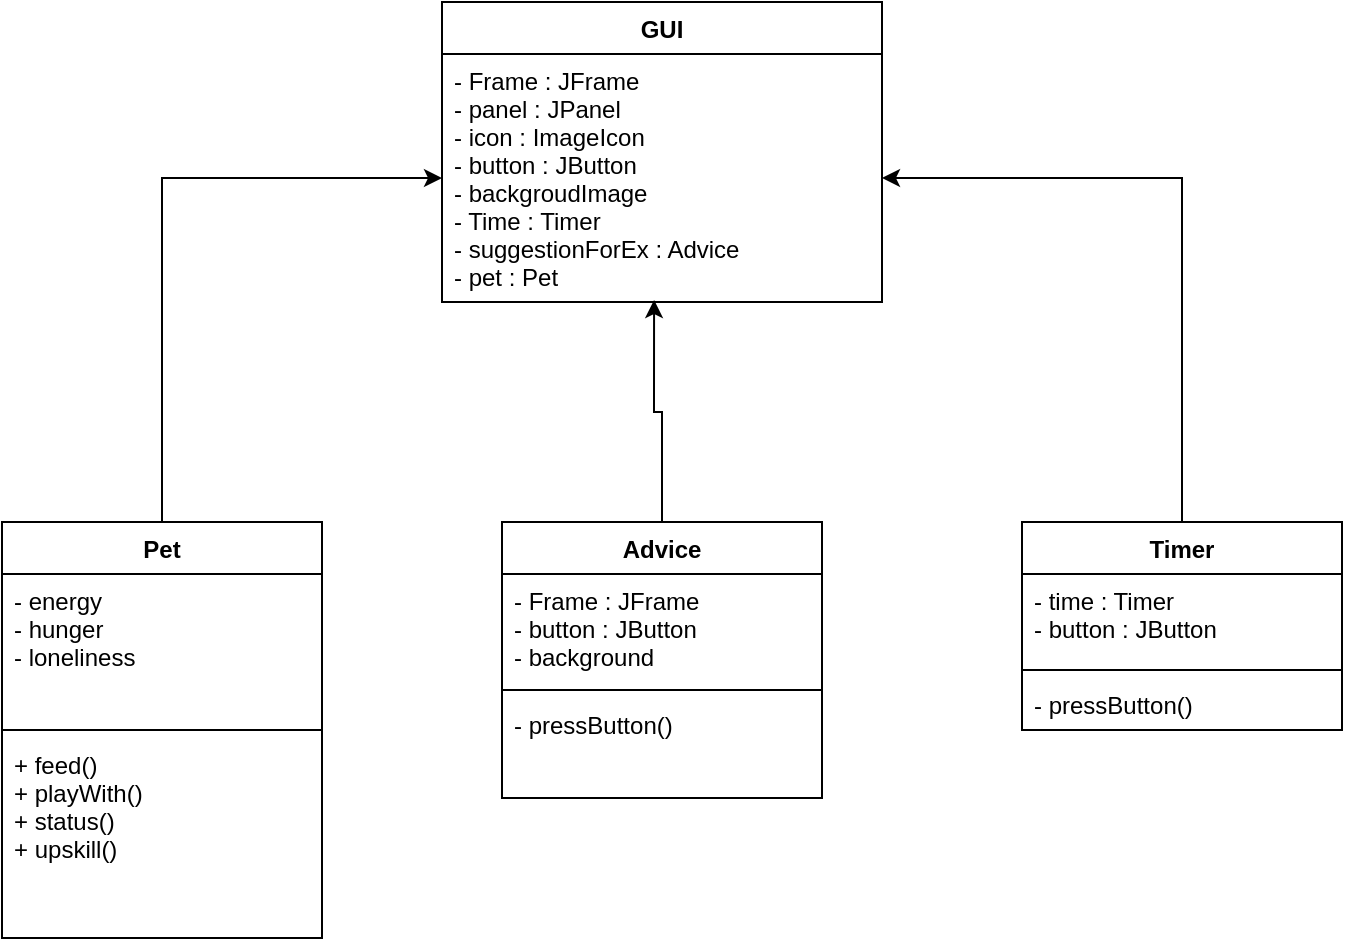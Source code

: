 <mxfile version="17.1.3" type="github">
  <diagram id="LAHf234PuEYqPRMlwhuY" name="Page-1">
    <mxGraphModel dx="946" dy="513" grid="1" gridSize="10" guides="1" tooltips="1" connect="1" arrows="1" fold="1" page="1" pageScale="1" pageWidth="850" pageHeight="1100" math="0" shadow="0">
      <root>
        <mxCell id="0" />
        <mxCell id="1" parent="0" />
        <mxCell id="VuosMQj6SovbZuhu6wnh-3" style="edgeStyle=orthogonalEdgeStyle;rounded=0;orthogonalLoop=1;jettySize=auto;html=1;" edge="1" parent="1" source="o-A4uqS1qE9l4wg6-O4E-10" target="o-A4uqS1qE9l4wg6-O4E-23">
          <mxGeometry relative="1" as="geometry" />
        </mxCell>
        <mxCell id="o-A4uqS1qE9l4wg6-O4E-10" value="Pet" style="swimlane;fontStyle=1;align=center;verticalAlign=top;childLayout=stackLayout;horizontal=1;startSize=26;horizontalStack=0;resizeParent=1;resizeParentMax=0;resizeLast=0;collapsible=1;marginBottom=0;strokeWidth=1;" parent="1" vertex="1">
          <mxGeometry x="90" y="350" width="160" height="208" as="geometry" />
        </mxCell>
        <mxCell id="o-A4uqS1qE9l4wg6-O4E-11" value="- energy&#xa;- hunger&#xa;- loneliness" style="text;strokeColor=none;fillColor=none;align=left;verticalAlign=top;spacingLeft=4;spacingRight=4;overflow=hidden;rotatable=0;points=[[0,0.5],[1,0.5]];portConstraint=eastwest;" parent="o-A4uqS1qE9l4wg6-O4E-10" vertex="1">
          <mxGeometry y="26" width="160" height="74" as="geometry" />
        </mxCell>
        <mxCell id="o-A4uqS1qE9l4wg6-O4E-12" value="" style="line;strokeWidth=1;fillColor=none;align=left;verticalAlign=middle;spacingTop=-1;spacingLeft=3;spacingRight=3;rotatable=0;labelPosition=right;points=[];portConstraint=eastwest;" parent="o-A4uqS1qE9l4wg6-O4E-10" vertex="1">
          <mxGeometry y="100" width="160" height="8" as="geometry" />
        </mxCell>
        <mxCell id="o-A4uqS1qE9l4wg6-O4E-13" value="+ feed()&#xa;+ playWith()&#xa;+ status()&#xa;+ upskill()" style="text;strokeColor=none;fillColor=none;align=left;verticalAlign=top;spacingLeft=4;spacingRight=4;overflow=hidden;rotatable=0;points=[[0,0.5],[1,0.5]];portConstraint=eastwest;" parent="o-A4uqS1qE9l4wg6-O4E-10" vertex="1">
          <mxGeometry y="108" width="160" height="100" as="geometry" />
        </mxCell>
        <mxCell id="VuosMQj6SovbZuhu6wnh-5" style="edgeStyle=orthogonalEdgeStyle;rounded=0;orthogonalLoop=1;jettySize=auto;html=1;entryX=1;entryY=0.5;entryDx=0;entryDy=0;" edge="1" parent="1" source="o-A4uqS1qE9l4wg6-O4E-14" target="o-A4uqS1qE9l4wg6-O4E-23">
          <mxGeometry relative="1" as="geometry" />
        </mxCell>
        <mxCell id="o-A4uqS1qE9l4wg6-O4E-14" value="Timer" style="swimlane;fontStyle=1;align=center;verticalAlign=top;childLayout=stackLayout;horizontal=1;startSize=26;horizontalStack=0;resizeParent=1;resizeParentMax=0;resizeLast=0;collapsible=1;marginBottom=0;strokeWidth=1;" parent="1" vertex="1">
          <mxGeometry x="600" y="350" width="160" height="104" as="geometry" />
        </mxCell>
        <mxCell id="o-A4uqS1qE9l4wg6-O4E-15" value="- time : Timer&#xa;- button : JButton&#xa;" style="text;strokeColor=none;fillColor=none;align=left;verticalAlign=top;spacingLeft=4;spacingRight=4;overflow=hidden;rotatable=0;points=[[0,0.5],[1,0.5]];portConstraint=eastwest;" parent="o-A4uqS1qE9l4wg6-O4E-14" vertex="1">
          <mxGeometry y="26" width="160" height="44" as="geometry" />
        </mxCell>
        <mxCell id="o-A4uqS1qE9l4wg6-O4E-16" value="" style="line;strokeWidth=1;fillColor=none;align=left;verticalAlign=middle;spacingTop=-1;spacingLeft=3;spacingRight=3;rotatable=0;labelPosition=right;points=[];portConstraint=eastwest;" parent="o-A4uqS1qE9l4wg6-O4E-14" vertex="1">
          <mxGeometry y="70" width="160" height="8" as="geometry" />
        </mxCell>
        <mxCell id="o-A4uqS1qE9l4wg6-O4E-17" value="- pressButton()" style="text;strokeColor=none;fillColor=none;align=left;verticalAlign=top;spacingLeft=4;spacingRight=4;overflow=hidden;rotatable=0;points=[[0,0.5],[1,0.5]];portConstraint=eastwest;" parent="o-A4uqS1qE9l4wg6-O4E-14" vertex="1">
          <mxGeometry y="78" width="160" height="26" as="geometry" />
        </mxCell>
        <mxCell id="VuosMQj6SovbZuhu6wnh-4" style="edgeStyle=orthogonalEdgeStyle;rounded=0;orthogonalLoop=1;jettySize=auto;html=1;entryX=0.482;entryY=0.992;entryDx=0;entryDy=0;entryPerimeter=0;" edge="1" parent="1" source="o-A4uqS1qE9l4wg6-O4E-18" target="o-A4uqS1qE9l4wg6-O4E-23">
          <mxGeometry relative="1" as="geometry">
            <mxPoint x="410" y="270" as="targetPoint" />
          </mxGeometry>
        </mxCell>
        <mxCell id="o-A4uqS1qE9l4wg6-O4E-18" value="Advice" style="swimlane;fontStyle=1;align=center;verticalAlign=top;childLayout=stackLayout;horizontal=1;startSize=26;horizontalStack=0;resizeParent=1;resizeParentMax=0;resizeLast=0;collapsible=1;marginBottom=0;strokeWidth=1;" parent="1" vertex="1">
          <mxGeometry x="340" y="350" width="160" height="138" as="geometry" />
        </mxCell>
        <mxCell id="o-A4uqS1qE9l4wg6-O4E-19" value="- Frame : JFrame&#xa;- button : JButton&#xa;- background&#xa;&#xa;" style="text;strokeColor=none;fillColor=none;align=left;verticalAlign=top;spacingLeft=4;spacingRight=4;overflow=hidden;rotatable=0;points=[[0,0.5],[1,0.5]];portConstraint=eastwest;" parent="o-A4uqS1qE9l4wg6-O4E-18" vertex="1">
          <mxGeometry y="26" width="160" height="54" as="geometry" />
        </mxCell>
        <mxCell id="o-A4uqS1qE9l4wg6-O4E-20" value="" style="line;strokeWidth=1;fillColor=none;align=left;verticalAlign=middle;spacingTop=-1;spacingLeft=3;spacingRight=3;rotatable=0;labelPosition=right;points=[];portConstraint=eastwest;" parent="o-A4uqS1qE9l4wg6-O4E-18" vertex="1">
          <mxGeometry y="80" width="160" height="8" as="geometry" />
        </mxCell>
        <mxCell id="o-A4uqS1qE9l4wg6-O4E-21" value="- pressButton()" style="text;strokeColor=none;fillColor=none;align=left;verticalAlign=top;spacingLeft=4;spacingRight=4;overflow=hidden;rotatable=0;points=[[0,0.5],[1,0.5]];portConstraint=eastwest;" parent="o-A4uqS1qE9l4wg6-O4E-18" vertex="1">
          <mxGeometry y="88" width="160" height="50" as="geometry" />
        </mxCell>
        <mxCell id="o-A4uqS1qE9l4wg6-O4E-22" value="GUI&#xa;" style="swimlane;fontStyle=1;align=center;verticalAlign=top;childLayout=stackLayout;horizontal=1;startSize=26;horizontalStack=0;resizeParent=1;resizeParentMax=0;resizeLast=0;collapsible=1;marginBottom=0;strokeWidth=1;" parent="1" vertex="1">
          <mxGeometry x="310" y="90" width="220" height="150" as="geometry" />
        </mxCell>
        <mxCell id="o-A4uqS1qE9l4wg6-O4E-23" value="- Frame : JFrame&#xa;- panel : JPanel&#xa;- icon : ImageIcon&#xa;- button : JButton&#xa;- backgroudImage&#xa;- Time : Timer&#xa;- suggestionForEx : Advice&#xa;- pet : Pet" style="text;strokeColor=none;fillColor=none;align=left;verticalAlign=top;spacingLeft=4;spacingRight=4;overflow=hidden;rotatable=0;points=[[0,0.5],[1,0.5]];portConstraint=eastwest;" parent="o-A4uqS1qE9l4wg6-O4E-22" vertex="1">
          <mxGeometry y="26" width="220" height="124" as="geometry" />
        </mxCell>
      </root>
    </mxGraphModel>
  </diagram>
</mxfile>

